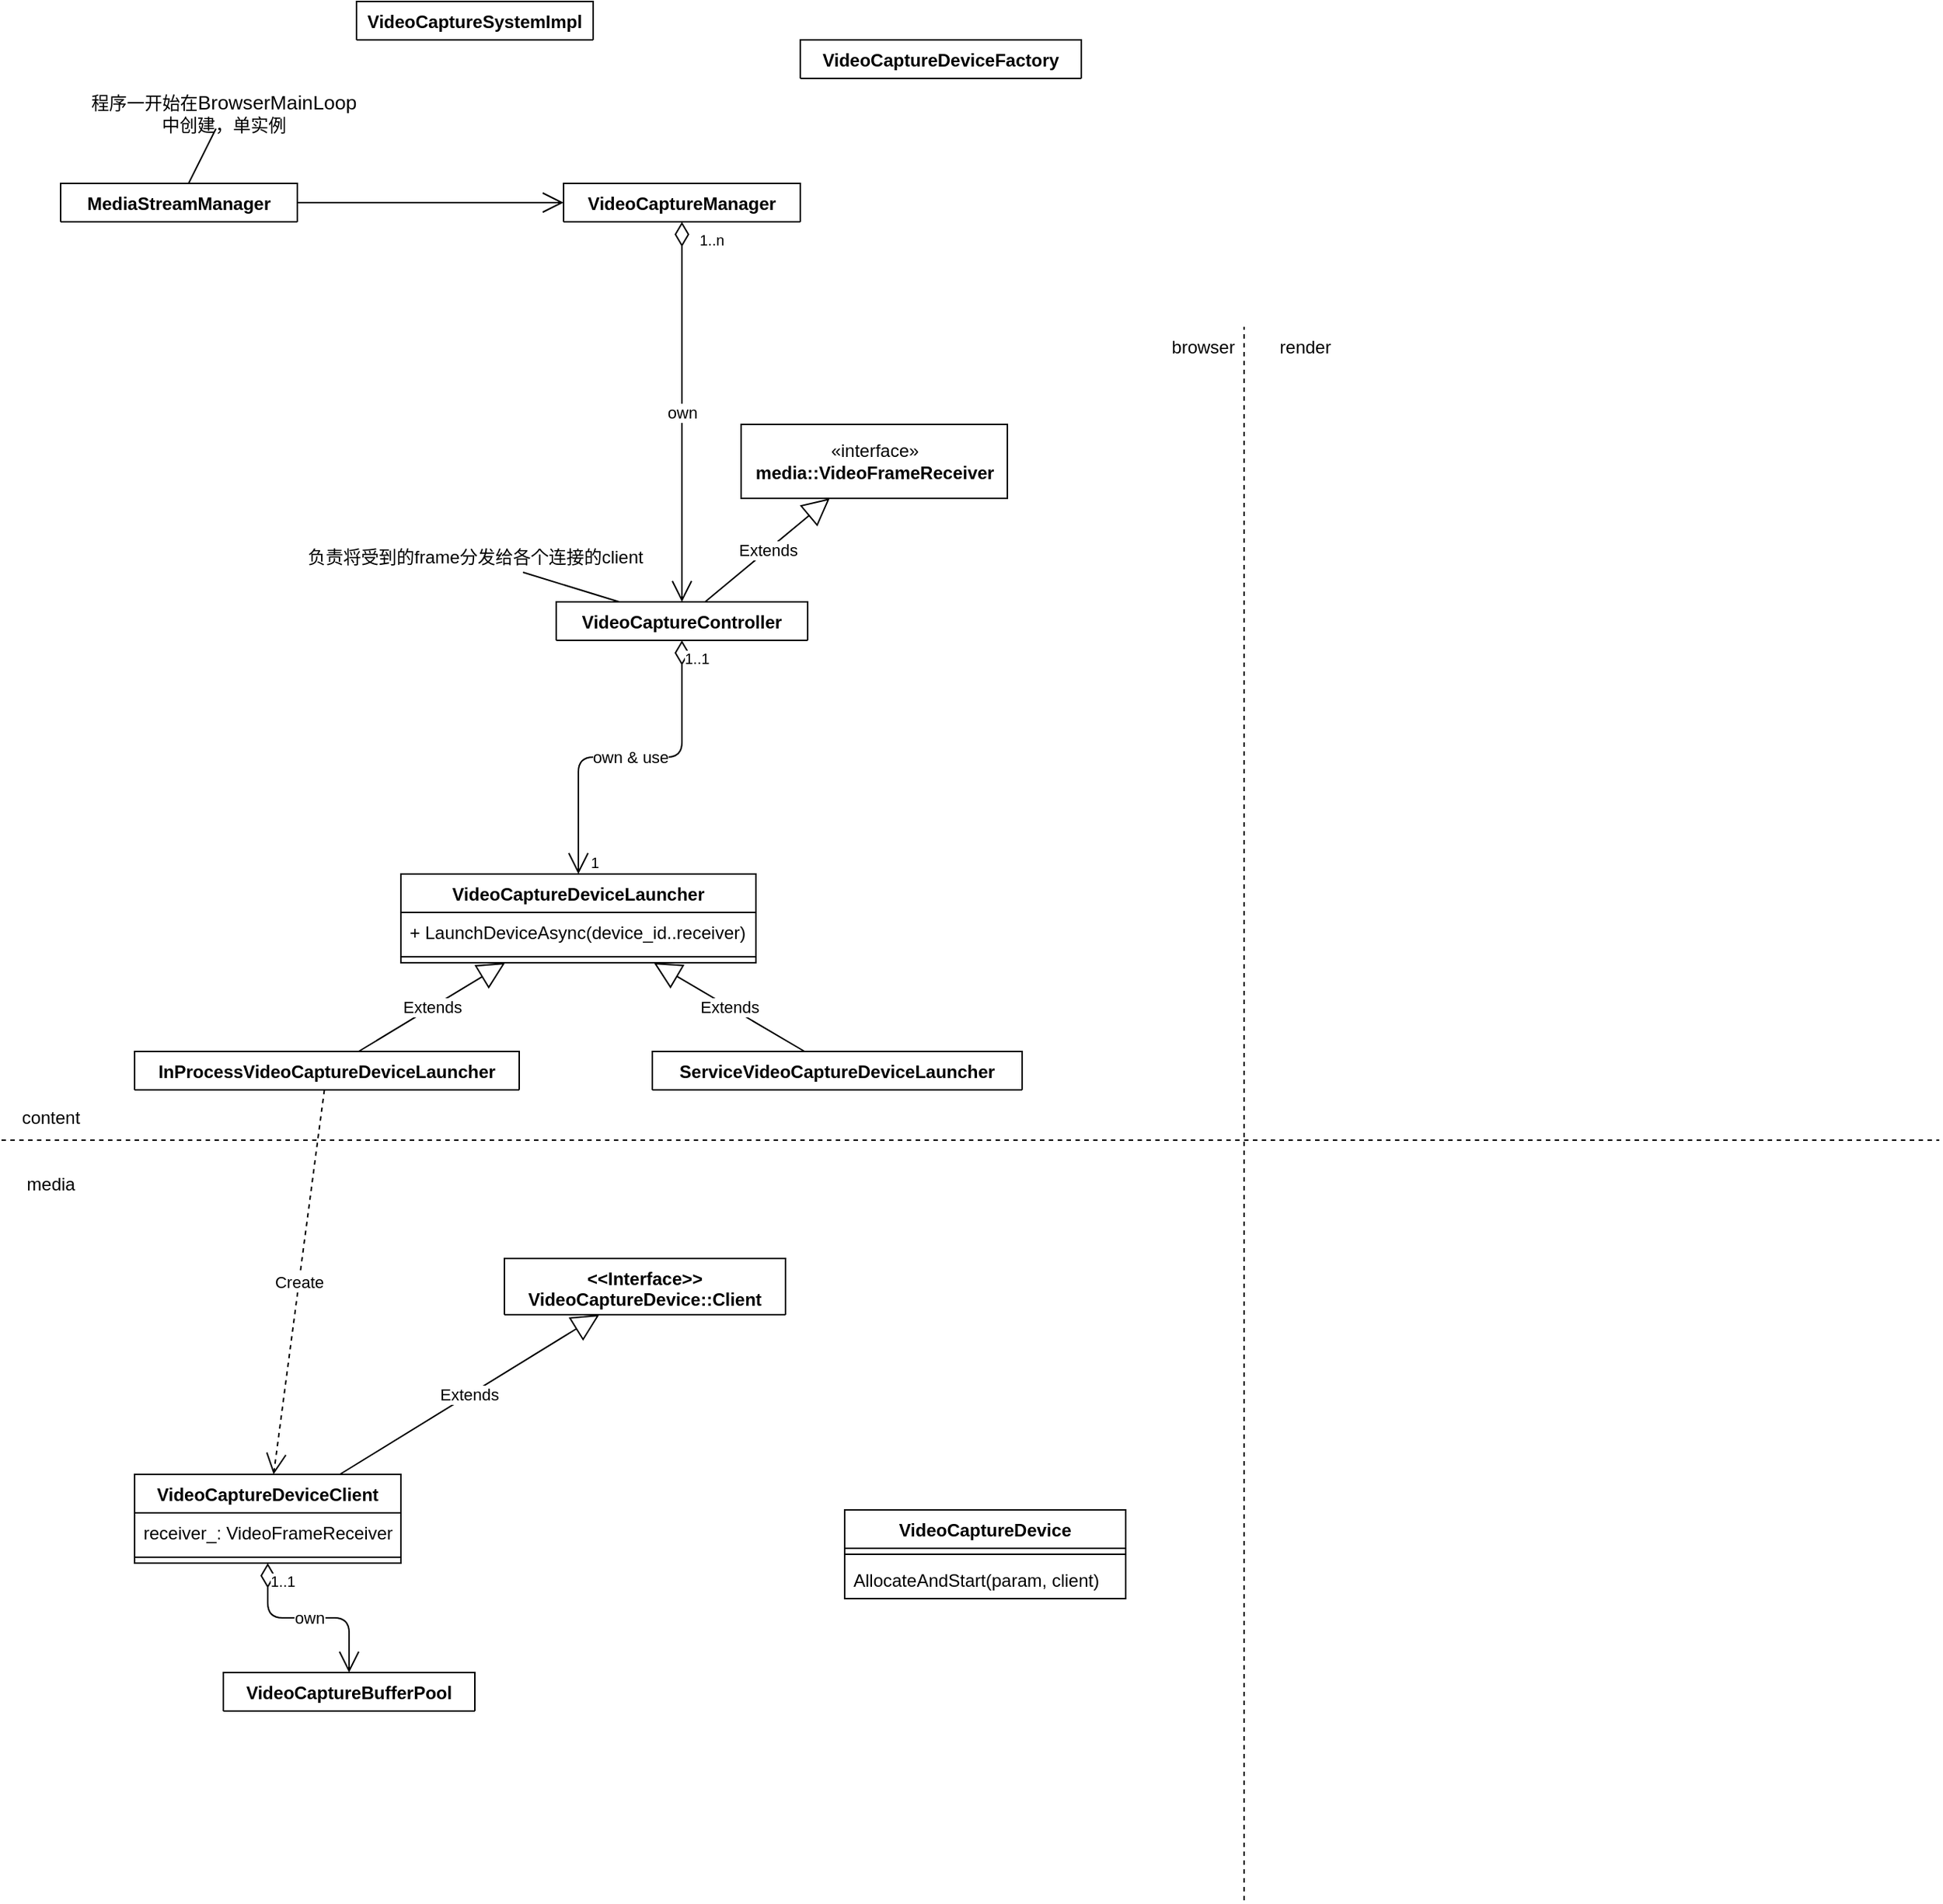 <mxfile version="12.9.3" type="device"><diagram name="Page-1" id="c4acf3e9-155e-7222-9cf6-157b1a14988f"><mxGraphModel dx="1038" dy="607" grid="1" gridSize="10" guides="1" tooltips="1" connect="1" arrows="1" fold="1" page="1" pageScale="1" pageWidth="850" pageHeight="1100" background="#ffffff" math="0" shadow="0"><root><mxCell id="0"/><mxCell id="1" parent="0"/><mxCell id="2zGY9rccFZn19IhtZDdH-2" value="MediaStreamManager" style="swimlane;fontStyle=1;align=center;verticalAlign=top;childLayout=stackLayout;horizontal=1;startSize=26;horizontalStack=0;resizeParent=1;resizeParentMax=0;resizeLast=0;collapsible=1;marginBottom=0;" parent="1" vertex="1" collapsed="1"><mxGeometry x="70" y="233" width="160" height="26" as="geometry"><mxRectangle x="120" y="507" width="160" height="86" as="alternateBounds"/></mxGeometry></mxCell><mxCell id="2zGY9rccFZn19IhtZDdH-3" value="+ field: type" style="text;strokeColor=none;fillColor=none;align=left;verticalAlign=top;spacingLeft=4;spacingRight=4;overflow=hidden;rotatable=0;points=[[0,0.5],[1,0.5]];portConstraint=eastwest;" parent="2zGY9rccFZn19IhtZDdH-2" vertex="1"><mxGeometry y="26" width="160" height="26" as="geometry"/></mxCell><mxCell id="2zGY9rccFZn19IhtZDdH-4" value="" style="line;strokeWidth=1;fillColor=none;align=left;verticalAlign=middle;spacingTop=-1;spacingLeft=3;spacingRight=3;rotatable=0;labelPosition=right;points=[];portConstraint=eastwest;" parent="2zGY9rccFZn19IhtZDdH-2" vertex="1"><mxGeometry y="52" width="160" height="8" as="geometry"/></mxCell><mxCell id="2zGY9rccFZn19IhtZDdH-5" value="+ method(type): type" style="text;strokeColor=none;fillColor=none;align=left;verticalAlign=top;spacingLeft=4;spacingRight=4;overflow=hidden;rotatable=0;points=[[0,0.5],[1,0.5]];portConstraint=eastwest;" parent="2zGY9rccFZn19IhtZDdH-2" vertex="1"><mxGeometry y="60" width="160" height="26" as="geometry"/></mxCell><mxCell id="2zGY9rccFZn19IhtZDdH-7" value="VideoCaptureManager" style="swimlane;fontStyle=1;align=center;verticalAlign=top;childLayout=stackLayout;horizontal=1;startSize=26;horizontalStack=0;resizeParent=1;resizeParentMax=0;resizeLast=0;collapsible=1;marginBottom=0;" parent="1" vertex="1" collapsed="1"><mxGeometry x="410" y="233" width="160" height="26" as="geometry"><mxRectangle x="460" y="507" width="160" height="86" as="alternateBounds"/></mxGeometry></mxCell><mxCell id="2zGY9rccFZn19IhtZDdH-8" value="+ field: type" style="text;strokeColor=none;fillColor=none;align=left;verticalAlign=top;spacingLeft=4;spacingRight=4;overflow=hidden;rotatable=0;points=[[0,0.5],[1,0.5]];portConstraint=eastwest;" parent="2zGY9rccFZn19IhtZDdH-7" vertex="1"><mxGeometry y="26" width="160" height="26" as="geometry"/></mxCell><mxCell id="2zGY9rccFZn19IhtZDdH-9" value="" style="line;strokeWidth=1;fillColor=none;align=left;verticalAlign=middle;spacingTop=-1;spacingLeft=3;spacingRight=3;rotatable=0;labelPosition=right;points=[];portConstraint=eastwest;" parent="2zGY9rccFZn19IhtZDdH-7" vertex="1"><mxGeometry y="52" width="160" height="8" as="geometry"/></mxCell><mxCell id="2zGY9rccFZn19IhtZDdH-10" value="+ method(type): type" style="text;strokeColor=none;fillColor=none;align=left;verticalAlign=top;spacingLeft=4;spacingRight=4;overflow=hidden;rotatable=0;points=[[0,0.5],[1,0.5]];portConstraint=eastwest;" parent="2zGY9rccFZn19IhtZDdH-7" vertex="1"><mxGeometry y="60" width="160" height="26" as="geometry"/></mxCell><mxCell id="2zGY9rccFZn19IhtZDdH-12" value="" style="endArrow=open;endFill=1;endSize=12;html=1;" parent="1" source="2zGY9rccFZn19IhtZDdH-2" target="2zGY9rccFZn19IhtZDdH-7" edge="1"><mxGeometry width="160" relative="1" as="geometry"><mxPoint x="70" y="346" as="sourcePoint"/><mxPoint x="230" y="346" as="targetPoint"/></mxGeometry></mxCell><mxCell id="2zGY9rccFZn19IhtZDdH-14" value="程序一开始在&lt;span style=&quot;white-space: normal ; font-family: &amp;#34;arial&amp;#34; , &amp;#34;verdana&amp;#34; , sans-serif ; font-size: 13.333px ; background-color: rgb(255 , 255 , 255)&quot;&gt;BrowserMainLoop&lt;/span&gt;中创建，单实例" style="text;html=1;align=center;verticalAlign=middle;resizable=0;points=[];autosize=1;" parent="1" vertex="1"><mxGeometry x="40" y="176" width="280" height="20" as="geometry"/></mxCell><mxCell id="2zGY9rccFZn19IhtZDdH-15" value="" style="endArrow=none;html=1;" parent="1" source="2zGY9rccFZn19IhtZDdH-2" target="2zGY9rccFZn19IhtZDdH-14" edge="1"><mxGeometry width="50" height="50" relative="1" as="geometry"><mxPoint x="50" y="306" as="sourcePoint"/><mxPoint x="100" y="256" as="targetPoint"/></mxGeometry></mxCell><mxCell id="2zGY9rccFZn19IhtZDdH-22" value="VideoCaptureSystemImpl" style="swimlane;fontStyle=1;align=center;verticalAlign=top;childLayout=stackLayout;horizontal=1;startSize=26;horizontalStack=0;resizeParent=1;resizeParentMax=0;resizeLast=0;collapsible=1;marginBottom=0;" parent="1" vertex="1" collapsed="1"><mxGeometry x="270" y="110" width="160" height="26" as="geometry"><mxRectangle x="120" y="507" width="160" height="86" as="alternateBounds"/></mxGeometry></mxCell><mxCell id="2zGY9rccFZn19IhtZDdH-23" value="+ field: type" style="text;strokeColor=none;fillColor=none;align=left;verticalAlign=top;spacingLeft=4;spacingRight=4;overflow=hidden;rotatable=0;points=[[0,0.5],[1,0.5]];portConstraint=eastwest;" parent="2zGY9rccFZn19IhtZDdH-22" vertex="1"><mxGeometry y="26" width="160" height="26" as="geometry"/></mxCell><mxCell id="2zGY9rccFZn19IhtZDdH-24" value="" style="line;strokeWidth=1;fillColor=none;align=left;verticalAlign=middle;spacingTop=-1;spacingLeft=3;spacingRight=3;rotatable=0;labelPosition=right;points=[];portConstraint=eastwest;" parent="2zGY9rccFZn19IhtZDdH-22" vertex="1"><mxGeometry y="52" width="160" height="8" as="geometry"/></mxCell><mxCell id="2zGY9rccFZn19IhtZDdH-25" value="+ method(type): type" style="text;strokeColor=none;fillColor=none;align=left;verticalAlign=top;spacingLeft=4;spacingRight=4;overflow=hidden;rotatable=0;points=[[0,0.5],[1,0.5]];portConstraint=eastwest;" parent="2zGY9rccFZn19IhtZDdH-22" vertex="1"><mxGeometry y="60" width="160" height="26" as="geometry"/></mxCell><mxCell id="2zGY9rccFZn19IhtZDdH-28" value="VideoCaptureDeviceFactory" style="swimlane;fontStyle=1;align=center;verticalAlign=top;childLayout=stackLayout;horizontal=1;startSize=26;horizontalStack=0;resizeParent=1;resizeParentMax=0;resizeLast=0;collapsible=1;marginBottom=0;" parent="1" vertex="1" collapsed="1"><mxGeometry x="570" y="136" width="190" height="26" as="geometry"><mxRectangle x="570" y="136" width="160" height="86" as="alternateBounds"/></mxGeometry></mxCell><mxCell id="2zGY9rccFZn19IhtZDdH-29" value="+ field: type" style="text;strokeColor=none;fillColor=none;align=left;verticalAlign=top;spacingLeft=4;spacingRight=4;overflow=hidden;rotatable=0;points=[[0,0.5],[1,0.5]];portConstraint=eastwest;" parent="2zGY9rccFZn19IhtZDdH-28" vertex="1"><mxGeometry y="26" width="190" height="26" as="geometry"/></mxCell><mxCell id="2zGY9rccFZn19IhtZDdH-30" value="" style="line;strokeWidth=1;fillColor=none;align=left;verticalAlign=middle;spacingTop=-1;spacingLeft=3;spacingRight=3;rotatable=0;labelPosition=right;points=[];portConstraint=eastwest;" parent="2zGY9rccFZn19IhtZDdH-28" vertex="1"><mxGeometry y="52" width="190" height="8" as="geometry"/></mxCell><mxCell id="2zGY9rccFZn19IhtZDdH-31" value="+ method(type): type" style="text;strokeColor=none;fillColor=none;align=left;verticalAlign=top;spacingLeft=4;spacingRight=4;overflow=hidden;rotatable=0;points=[[0,0.5],[1,0.5]];portConstraint=eastwest;" parent="2zGY9rccFZn19IhtZDdH-28" vertex="1"><mxGeometry y="60" width="190" height="26" as="geometry"/></mxCell><mxCell id="2zGY9rccFZn19IhtZDdH-32" value="VideoCaptureController" style="swimlane;fontStyle=1;align=center;verticalAlign=top;childLayout=stackLayout;horizontal=1;startSize=26;horizontalStack=0;resizeParent=1;resizeParentMax=0;resizeLast=0;collapsible=1;marginBottom=0;" parent="1" vertex="1" collapsed="1"><mxGeometry x="405" y="516" width="170" height="26" as="geometry"><mxRectangle x="90" y="750" width="160" height="86" as="alternateBounds"/></mxGeometry></mxCell><mxCell id="2zGY9rccFZn19IhtZDdH-33" value="+ field: type" style="text;strokeColor=none;fillColor=none;align=left;verticalAlign=top;spacingLeft=4;spacingRight=4;overflow=hidden;rotatable=0;points=[[0,0.5],[1,0.5]];portConstraint=eastwest;" parent="2zGY9rccFZn19IhtZDdH-32" vertex="1"><mxGeometry y="26" width="170" height="26" as="geometry"/></mxCell><mxCell id="2zGY9rccFZn19IhtZDdH-34" value="" style="line;strokeWidth=1;fillColor=none;align=left;verticalAlign=middle;spacingTop=-1;spacingLeft=3;spacingRight=3;rotatable=0;labelPosition=right;points=[];portConstraint=eastwest;" parent="2zGY9rccFZn19IhtZDdH-32" vertex="1"><mxGeometry y="52" width="170" height="8" as="geometry"/></mxCell><mxCell id="2zGY9rccFZn19IhtZDdH-35" value="+ method(type): type" style="text;strokeColor=none;fillColor=none;align=left;verticalAlign=top;spacingLeft=4;spacingRight=4;overflow=hidden;rotatable=0;points=[[0,0.5],[1,0.5]];portConstraint=eastwest;" parent="2zGY9rccFZn19IhtZDdH-32" vertex="1"><mxGeometry y="60" width="170" height="26" as="geometry"/></mxCell><mxCell id="2zGY9rccFZn19IhtZDdH-36" value="own" style="endArrow=open;html=1;endSize=12;startArrow=diamondThin;startSize=14;startFill=0;edgeStyle=orthogonalEdgeStyle;" parent="1" source="2zGY9rccFZn19IhtZDdH-7" target="2zGY9rccFZn19IhtZDdH-32" edge="1"><mxGeometry relative="1" as="geometry"><mxPoint x="40" y="476" as="sourcePoint"/><mxPoint x="200" y="476" as="targetPoint"/></mxGeometry></mxCell><mxCell id="2zGY9rccFZn19IhtZDdH-37" value="1..n" style="resizable=0;html=1;align=left;verticalAlign=top;labelBackgroundColor=#ffffff;fontSize=10;" parent="2zGY9rccFZn19IhtZDdH-36" connectable="0" vertex="1"><mxGeometry x="-1" relative="1" as="geometry"><mxPoint x="10" as="offset"/></mxGeometry></mxCell><mxCell id="2zGY9rccFZn19IhtZDdH-39" value="负责将受到的frame分发给各个连接的client" style="text;html=1;align=center;verticalAlign=middle;resizable=0;points=[];autosize=1;" parent="1" vertex="1"><mxGeometry x="230" y="476" width="240" height="20" as="geometry"/></mxCell><mxCell id="2zGY9rccFZn19IhtZDdH-40" value="" style="endArrow=none;html=1;" parent="1" source="2zGY9rccFZn19IhtZDdH-39" target="2zGY9rccFZn19IhtZDdH-32" edge="1"><mxGeometry width="50" height="50" relative="1" as="geometry"><mxPoint x="166.5" y="243" as="sourcePoint"/><mxPoint x="185" y="206" as="targetPoint"/></mxGeometry></mxCell><mxCell id="2zGY9rccFZn19IhtZDdH-43" value="«interface»&lt;br&gt;&lt;b&gt;media::VideoFrameReceiver&lt;/b&gt;" style="html=1;" parent="1" vertex="1"><mxGeometry x="530" y="396" width="180" height="50" as="geometry"/></mxCell><mxCell id="2zGY9rccFZn19IhtZDdH-44" value="Extends" style="endArrow=block;endSize=16;endFill=0;html=1;" parent="1" source="2zGY9rccFZn19IhtZDdH-32" target="2zGY9rccFZn19IhtZDdH-43" edge="1"><mxGeometry width="160" relative="1" as="geometry"><mxPoint x="40" y="676" as="sourcePoint"/><mxPoint x="200" y="676" as="targetPoint"/></mxGeometry></mxCell><mxCell id="2zGY9rccFZn19IhtZDdH-45" value="" style="endArrow=none;dashed=1;html=1;" parent="1" edge="1"><mxGeometry width="50" height="50" relative="1" as="geometry"><mxPoint x="30" y="880" as="sourcePoint"/><mxPoint x="1340" y="880" as="targetPoint"/></mxGeometry></mxCell><mxCell id="2zGY9rccFZn19IhtZDdH-46" value="content" style="text;html=1;align=center;verticalAlign=middle;resizable=0;points=[];autosize=1;" parent="1" vertex="1"><mxGeometry x="38" y="855" width="50" height="20" as="geometry"/></mxCell><mxCell id="2zGY9rccFZn19IhtZDdH-47" value="media" style="text;html=1;align=center;verticalAlign=middle;resizable=0;points=[];autosize=1;" parent="1" vertex="1"><mxGeometry x="38" y="900" width="50" height="20" as="geometry"/></mxCell><mxCell id="2zGY9rccFZn19IhtZDdH-48" value="" style="endArrow=none;dashed=1;html=1;" parent="1" edge="1"><mxGeometry width="50" height="50" relative="1" as="geometry"><mxPoint x="870" y="1394" as="sourcePoint"/><mxPoint x="870" y="330" as="targetPoint"/></mxGeometry></mxCell><mxCell id="2zGY9rccFZn19IhtZDdH-49" value="browser" style="text;html=1;align=center;verticalAlign=middle;resizable=0;points=[];autosize=1;" parent="1" vertex="1"><mxGeometry x="812" y="334" width="60" height="20" as="geometry"/></mxCell><mxCell id="2zGY9rccFZn19IhtZDdH-50" value="render" style="text;html=1;align=center;verticalAlign=middle;resizable=0;points=[];autosize=1;" parent="1" vertex="1"><mxGeometry x="886" y="334" width="50" height="20" as="geometry"/></mxCell><mxCell id="2zGY9rccFZn19IhtZDdH-51" value="VideoCaptureDeviceClient" style="swimlane;fontStyle=1;align=center;verticalAlign=top;childLayout=stackLayout;horizontal=1;startSize=26;horizontalStack=0;resizeParent=1;resizeParentMax=0;resizeLast=0;collapsible=1;marginBottom=0;" parent="1" vertex="1"><mxGeometry x="120" y="1106" width="180" height="60" as="geometry"><mxRectangle x="120" y="1106" width="180" height="26" as="alternateBounds"/></mxGeometry></mxCell><mxCell id="2zGY9rccFZn19IhtZDdH-52" value="receiver_: VideoFrameReceiver" style="text;strokeColor=none;fillColor=none;align=left;verticalAlign=top;spacingLeft=4;spacingRight=4;overflow=hidden;rotatable=0;points=[[0,0.5],[1,0.5]];portConstraint=eastwest;" parent="2zGY9rccFZn19IhtZDdH-51" vertex="1"><mxGeometry y="26" width="180" height="26" as="geometry"/></mxCell><mxCell id="2zGY9rccFZn19IhtZDdH-53" value="" style="line;strokeWidth=1;fillColor=none;align=left;verticalAlign=middle;spacingTop=-1;spacingLeft=3;spacingRight=3;rotatable=0;labelPosition=right;points=[];portConstraint=eastwest;" parent="2zGY9rccFZn19IhtZDdH-51" vertex="1"><mxGeometry y="52" width="180" height="8" as="geometry"/></mxCell><mxCell id="2zGY9rccFZn19IhtZDdH-64" value="Extends" style="endArrow=block;endSize=16;endFill=0;html=1;" parent="1" source="2zGY9rccFZn19IhtZDdH-51" target="FUYTme6IYobLHsFIHj_t-3" edge="1"><mxGeometry width="160" relative="1" as="geometry"><mxPoint x="30" y="1420" as="sourcePoint"/><mxPoint x="416.597" y="1000.0" as="targetPoint"/></mxGeometry></mxCell><mxCell id="2zGY9rccFZn19IhtZDdH-65" value="VideoCaptureDeviceLauncher" style="swimlane;fontStyle=1;align=center;verticalAlign=top;childLayout=stackLayout;horizontal=1;startSize=26;horizontalStack=0;resizeParent=1;resizeParentMax=0;resizeLast=0;collapsible=1;marginBottom=0;" parent="1" vertex="1"><mxGeometry x="300" y="700" width="240" height="60" as="geometry"><mxRectangle x="310" y="760" width="200" height="26" as="alternateBounds"/></mxGeometry></mxCell><mxCell id="2zGY9rccFZn19IhtZDdH-68" value="+ LaunchDeviceAsync(device_id..receiver)" style="text;strokeColor=none;fillColor=none;align=left;verticalAlign=top;spacingLeft=4;spacingRight=4;overflow=hidden;rotatable=0;points=[[0,0.5],[1,0.5]];portConstraint=eastwest;" parent="2zGY9rccFZn19IhtZDdH-65" vertex="1"><mxGeometry y="26" width="240" height="26" as="geometry"/></mxCell><mxCell id="2zGY9rccFZn19IhtZDdH-67" value="" style="line;strokeWidth=1;fillColor=none;align=left;verticalAlign=middle;spacingTop=-1;spacingLeft=3;spacingRight=3;rotatable=0;labelPosition=right;points=[];portConstraint=eastwest;" parent="2zGY9rccFZn19IhtZDdH-65" vertex="1"><mxGeometry y="52" width="240" height="8" as="geometry"/></mxCell><mxCell id="2zGY9rccFZn19IhtZDdH-71" value="InProcessVideoCaptureDeviceLauncher" style="swimlane;fontStyle=1;align=center;verticalAlign=top;childLayout=stackLayout;horizontal=1;startSize=26;horizontalStack=0;resizeParent=1;resizeParentMax=0;resizeLast=0;collapsible=1;marginBottom=0;" parent="1" vertex="1" collapsed="1"><mxGeometry x="120" y="820" width="260" height="26" as="geometry"><mxRectangle x="120" y="820" width="270" height="86" as="alternateBounds"/></mxGeometry></mxCell><mxCell id="2zGY9rccFZn19IhtZDdH-72" value="+ field: type" style="text;strokeColor=none;fillColor=none;align=left;verticalAlign=top;spacingLeft=4;spacingRight=4;overflow=hidden;rotatable=0;points=[[0,0.5],[1,0.5]];portConstraint=eastwest;" parent="2zGY9rccFZn19IhtZDdH-71" vertex="1"><mxGeometry y="26" width="260" height="26" as="geometry"/></mxCell><mxCell id="2zGY9rccFZn19IhtZDdH-73" value="" style="line;strokeWidth=1;fillColor=none;align=left;verticalAlign=middle;spacingTop=-1;spacingLeft=3;spacingRight=3;rotatable=0;labelPosition=right;points=[];portConstraint=eastwest;" parent="2zGY9rccFZn19IhtZDdH-71" vertex="1"><mxGeometry y="52" width="260" height="8" as="geometry"/></mxCell><mxCell id="2zGY9rccFZn19IhtZDdH-74" value="+ method(type): type" style="text;strokeColor=none;fillColor=none;align=left;verticalAlign=top;spacingLeft=4;spacingRight=4;overflow=hidden;rotatable=0;points=[[0,0.5],[1,0.5]];portConstraint=eastwest;" parent="2zGY9rccFZn19IhtZDdH-71" vertex="1"><mxGeometry y="60" width="260" height="26" as="geometry"/></mxCell><mxCell id="2zGY9rccFZn19IhtZDdH-75" value="ServiceVideoCaptureDeviceLauncher" style="swimlane;fontStyle=1;align=center;verticalAlign=top;childLayout=stackLayout;horizontal=1;startSize=26;horizontalStack=0;resizeParent=1;resizeParentMax=0;resizeLast=0;collapsible=1;marginBottom=0;" parent="1" vertex="1" collapsed="1"><mxGeometry x="470" y="820" width="250" height="26" as="geometry"><mxRectangle x="470" y="820" width="220" height="86" as="alternateBounds"/></mxGeometry></mxCell><mxCell id="2zGY9rccFZn19IhtZDdH-76" value="+ field: type" style="text;strokeColor=none;fillColor=none;align=left;verticalAlign=top;spacingLeft=4;spacingRight=4;overflow=hidden;rotatable=0;points=[[0,0.5],[1,0.5]];portConstraint=eastwest;" parent="2zGY9rccFZn19IhtZDdH-75" vertex="1"><mxGeometry y="26" width="250" height="26" as="geometry"/></mxCell><mxCell id="2zGY9rccFZn19IhtZDdH-77" value="" style="line;strokeWidth=1;fillColor=none;align=left;verticalAlign=middle;spacingTop=-1;spacingLeft=3;spacingRight=3;rotatable=0;labelPosition=right;points=[];portConstraint=eastwest;" parent="2zGY9rccFZn19IhtZDdH-75" vertex="1"><mxGeometry y="52" width="250" height="8" as="geometry"/></mxCell><mxCell id="2zGY9rccFZn19IhtZDdH-78" value="+ method(type): type" style="text;strokeColor=none;fillColor=none;align=left;verticalAlign=top;spacingLeft=4;spacingRight=4;overflow=hidden;rotatable=0;points=[[0,0.5],[1,0.5]];portConstraint=eastwest;" parent="2zGY9rccFZn19IhtZDdH-75" vertex="1"><mxGeometry y="60" width="250" height="26" as="geometry"/></mxCell><mxCell id="2zGY9rccFZn19IhtZDdH-79" value="Extends" style="endArrow=block;endSize=16;endFill=0;html=1;" parent="1" source="2zGY9rccFZn19IhtZDdH-71" target="2zGY9rccFZn19IhtZDdH-65" edge="1"><mxGeometry width="160" relative="1" as="geometry"><mxPoint x="30" y="1420" as="sourcePoint"/><mxPoint x="190" y="1420" as="targetPoint"/></mxGeometry></mxCell><mxCell id="2zGY9rccFZn19IhtZDdH-80" value="Extends" style="endArrow=block;endSize=16;endFill=0;html=1;" parent="1" source="2zGY9rccFZn19IhtZDdH-75" target="2zGY9rccFZn19IhtZDdH-65" edge="1"><mxGeometry width="160" relative="1" as="geometry"><mxPoint x="30" y="1420" as="sourcePoint"/><mxPoint x="190" y="1420" as="targetPoint"/></mxGeometry></mxCell><mxCell id="2zGY9rccFZn19IhtZDdH-81" value="Create" style="endArrow=open;endSize=12;dashed=1;html=1;" parent="1" source="2zGY9rccFZn19IhtZDdH-71" target="2zGY9rccFZn19IhtZDdH-51" edge="1"><mxGeometry width="160" relative="1" as="geometry"><mxPoint x="30" y="1420" as="sourcePoint"/><mxPoint x="190" y="1420" as="targetPoint"/></mxGeometry></mxCell><mxCell id="2zGY9rccFZn19IhtZDdH-84" value="own &amp;amp; use" style="endArrow=open;html=1;endSize=12;startArrow=diamondThin;startSize=14;startFill=0;edgeStyle=orthogonalEdgeStyle;" parent="1" source="2zGY9rccFZn19IhtZDdH-32" target="2zGY9rccFZn19IhtZDdH-65" edge="1"><mxGeometry relative="1" as="geometry"><mxPoint x="304.9" y="590" as="sourcePoint"/><mxPoint x="384.857" y="550" as="targetPoint"/></mxGeometry></mxCell><mxCell id="2zGY9rccFZn19IhtZDdH-85" value="1..1" style="resizable=0;html=1;align=left;verticalAlign=top;labelBackgroundColor=#ffffff;fontSize=10;" parent="2zGY9rccFZn19IhtZDdH-84" connectable="0" vertex="1"><mxGeometry x="-1" relative="1" as="geometry"/></mxCell><mxCell id="2zGY9rccFZn19IhtZDdH-86" value="1" style="resizable=0;html=1;align=right;verticalAlign=top;labelBackgroundColor=#ffffff;fontSize=10;" parent="2zGY9rccFZn19IhtZDdH-84" connectable="0" vertex="1"><mxGeometry x="1" relative="1" as="geometry"><mxPoint x="14.9" y="-20.1" as="offset"/></mxGeometry></mxCell><mxCell id="FUYTme6IYobLHsFIHj_t-3" value="&lt;&lt;Interface&gt;&gt;&#10;VideoCaptureDevice::Client" style="swimlane;fontStyle=1;align=center;verticalAlign=top;childLayout=stackLayout;horizontal=1;startSize=38;horizontalStack=0;resizeParent=1;resizeParentMax=0;resizeLast=0;collapsible=1;marginBottom=0;" parent="1" vertex="1" collapsed="1"><mxGeometry x="370" y="960" width="190" height="38" as="geometry"><mxRectangle x="370" y="960" width="230" height="130" as="alternateBounds"/></mxGeometry></mxCell><mxCell id="FUYTme6IYobLHsFIHj_t-5" value="" style="line;strokeWidth=1;fillColor=none;align=left;verticalAlign=middle;spacingTop=-1;spacingLeft=3;spacingRight=3;rotatable=0;labelPosition=right;points=[];portConstraint=eastwest;" parent="FUYTme6IYobLHsFIHj_t-3" vertex="1"><mxGeometry y="38" width="190" height="8" as="geometry"/></mxCell><mxCell id="FUYTme6IYobLHsFIHj_t-6" value="+ OnIncomingCapturedData&#10;+ OnIncomingCapturedGfxBuffer&#10;+ ReserveOutputBuffer&#10;+ OnIncomingCapturedBuffer&#10;+ OnIncomingCapturedBufferExt" style="text;strokeColor=none;fillColor=none;align=left;verticalAlign=top;spacingLeft=4;spacingRight=4;overflow=hidden;rotatable=0;points=[[0,0.5],[1,0.5]];portConstraint=eastwest;" parent="FUYTme6IYobLHsFIHj_t-3" vertex="1"><mxGeometry y="46" width="190" height="84" as="geometry"/></mxCell><mxCell id="FUYTme6IYobLHsFIHj_t-8" value="own" style="endArrow=open;html=1;endSize=12;startArrow=diamondThin;startSize=14;startFill=0;edgeStyle=orthogonalEdgeStyle;exitX=0.5;exitY=1;exitDx=0;exitDy=0;" parent="1" source="2zGY9rccFZn19IhtZDdH-51" target="2zGY9rccFZn19IhtZDdH-88" edge="1"><mxGeometry relative="1" as="geometry"><mxPoint x="470" y="1150" as="sourcePoint"/><mxPoint x="630" y="1150" as="targetPoint"/></mxGeometry></mxCell><mxCell id="FUYTme6IYobLHsFIHj_t-9" value="1..1" style="resizable=0;html=1;align=left;verticalAlign=top;labelBackgroundColor=#ffffff;fontSize=10;" parent="FUYTme6IYobLHsFIHj_t-8" connectable="0" vertex="1"><mxGeometry x="-1" relative="1" as="geometry"/></mxCell><mxCell id="FUYTme6IYobLHsFIHj_t-10" value="1" style="resizable=0;html=1;align=right;verticalAlign=top;labelBackgroundColor=#ffffff;fontSize=10;" parent="FUYTme6IYobLHsFIHj_t-8" connectable="0" vertex="1"><mxGeometry x="1" relative="1" as="geometry"/></mxCell><mxCell id="2zGY9rccFZn19IhtZDdH-88" value="VideoCaptureBufferPool" style="swimlane;fontStyle=1;align=center;verticalAlign=top;childLayout=stackLayout;horizontal=1;startSize=26;horizontalStack=0;resizeParent=1;resizeParentMax=0;resizeLast=0;collapsible=1;marginBottom=0;" parent="1" vertex="1" collapsed="1"><mxGeometry x="180" y="1240" width="170" height="26" as="geometry"><mxRectangle x="180" y="1240" width="160" height="86" as="alternateBounds"/></mxGeometry></mxCell><mxCell id="2zGY9rccFZn19IhtZDdH-89" value="+ field: type" style="text;strokeColor=none;fillColor=none;align=left;verticalAlign=top;spacingLeft=4;spacingRight=4;overflow=hidden;rotatable=0;points=[[0,0.5],[1,0.5]];portConstraint=eastwest;" parent="2zGY9rccFZn19IhtZDdH-88" vertex="1"><mxGeometry y="26" width="170" height="26" as="geometry"/></mxCell><mxCell id="2zGY9rccFZn19IhtZDdH-90" value="" style="line;strokeWidth=1;fillColor=none;align=left;verticalAlign=middle;spacingTop=-1;spacingLeft=3;spacingRight=3;rotatable=0;labelPosition=right;points=[];portConstraint=eastwest;" parent="2zGY9rccFZn19IhtZDdH-88" vertex="1"><mxGeometry y="52" width="170" height="8" as="geometry"/></mxCell><mxCell id="2zGY9rccFZn19IhtZDdH-91" value="+ method(type): type" style="text;strokeColor=none;fillColor=none;align=left;verticalAlign=top;spacingLeft=4;spacingRight=4;overflow=hidden;rotatable=0;points=[[0,0.5],[1,0.5]];portConstraint=eastwest;" parent="2zGY9rccFZn19IhtZDdH-88" vertex="1"><mxGeometry y="60" width="170" height="26" as="geometry"/></mxCell><mxCell id="2zGY9rccFZn19IhtZDdH-55" value="VideoCaptureDevice" style="swimlane;fontStyle=1;align=center;verticalAlign=top;childLayout=stackLayout;horizontal=1;startSize=26;horizontalStack=0;resizeParent=1;resizeParentMax=0;resizeLast=0;collapsible=1;marginBottom=0;" parent="1" vertex="1"><mxGeometry x="600" y="1130" width="190" height="60" as="geometry"><mxRectangle x="630" y="972" width="150" height="26" as="alternateBounds"/></mxGeometry></mxCell><mxCell id="2zGY9rccFZn19IhtZDdH-57" value="" style="line;strokeWidth=1;fillColor=none;align=left;verticalAlign=middle;spacingTop=-1;spacingLeft=3;spacingRight=3;rotatable=0;labelPosition=right;points=[];portConstraint=eastwest;" parent="2zGY9rccFZn19IhtZDdH-55" vertex="1"><mxGeometry y="26" width="190" height="8" as="geometry"/></mxCell><mxCell id="2zGY9rccFZn19IhtZDdH-58" value="AllocateAndStart(param, client)" style="text;strokeColor=none;fillColor=none;align=left;verticalAlign=top;spacingLeft=4;spacingRight=4;overflow=hidden;rotatable=0;points=[[0,0.5],[1,0.5]];portConstraint=eastwest;" parent="2zGY9rccFZn19IhtZDdH-55" vertex="1"><mxGeometry y="34" width="190" height="26" as="geometry"/></mxCell></root></mxGraphModel></diagram></mxfile>